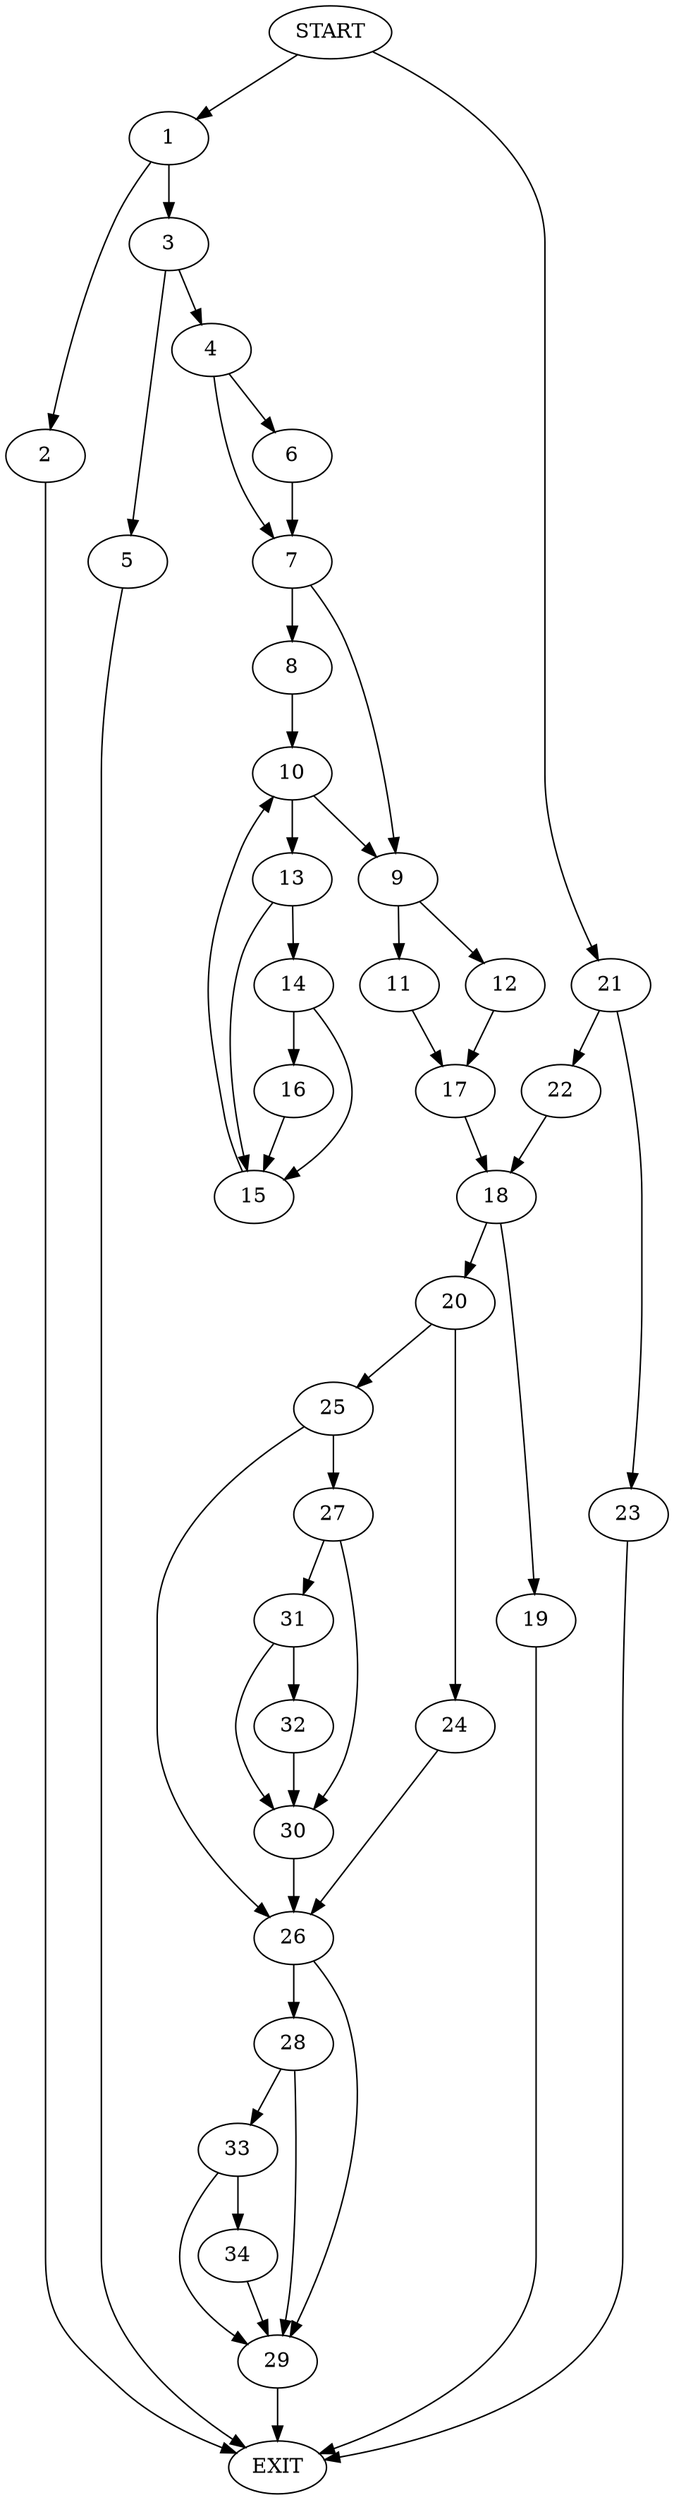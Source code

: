 digraph {
0 [label="START"]
35 [label="EXIT"]
0 -> 1
1 -> 2
1 -> 3
3 -> 4
3 -> 5
2 -> 35
4 -> 6
4 -> 7
5 -> 35
7 -> 8
7 -> 9
6 -> 7
8 -> 10
9 -> 11
9 -> 12
10 -> 13
10 -> 9
13 -> 14
13 -> 15
15 -> 10
14 -> 16
14 -> 15
16 -> 15
11 -> 17
12 -> 17
17 -> 18
18 -> 19
18 -> 20
0 -> 21
21 -> 22
21 -> 23
23 -> 35
22 -> 18
19 -> 35
20 -> 24
20 -> 25
25 -> 26
25 -> 27
24 -> 26
26 -> 28
26 -> 29
27 -> 30
27 -> 31
30 -> 26
31 -> 32
31 -> 30
32 -> 30
29 -> 35
28 -> 33
28 -> 29
33 -> 34
33 -> 29
34 -> 29
}
